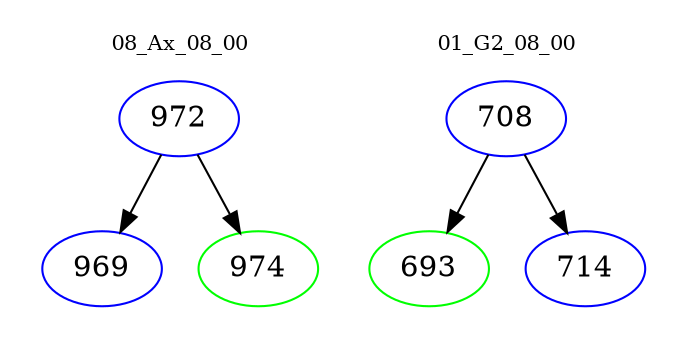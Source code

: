 digraph{
subgraph cluster_0 {
color = white
label = "08_Ax_08_00";
fontsize=10;
T0_972 [label="972", color="blue"]
T0_972 -> T0_969 [color="black"]
T0_969 [label="969", color="blue"]
T0_972 -> T0_974 [color="black"]
T0_974 [label="974", color="green"]
}
subgraph cluster_1 {
color = white
label = "01_G2_08_00";
fontsize=10;
T1_708 [label="708", color="blue"]
T1_708 -> T1_693 [color="black"]
T1_693 [label="693", color="green"]
T1_708 -> T1_714 [color="black"]
T1_714 [label="714", color="blue"]
}
}

